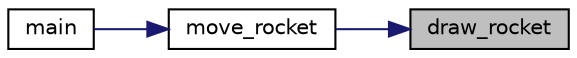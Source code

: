 digraph "draw_rocket"
{
 // LATEX_PDF_SIZE
  edge [fontname="Helvetica",fontsize="10",labelfontname="Helvetica",labelfontsize="10"];
  node [fontname="Helvetica",fontsize="10",shape=record];
  rankdir="RL";
  Node1 [label="draw_rocket",height=0.2,width=0.4,color="black", fillcolor="grey75", style="filled", fontcolor="black",tooltip="draw the rocket in the game"];
  Node1 -> Node2 [dir="back",color="midnightblue",fontsize="10",style="solid"];
  Node2 [label="move_rocket",height=0.2,width=0.4,color="black", fillcolor="white", style="filled",URL="$rocket__controller_8h.html#af80d6005017c5a32c5416e2fa24eae32",tooltip="Function that manage the movement of the rocket and draw it."];
  Node2 -> Node3 [dir="back",color="midnightblue",fontsize="10",style="solid"];
  Node3 [label="main",height=0.2,width=0.4,color="black", fillcolor="white", style="filled",URL="$main_8c.html#abf9e6b7e6f15df4b525a2e7705ba3089",tooltip="Main function of the project contain the game loop."];
}
